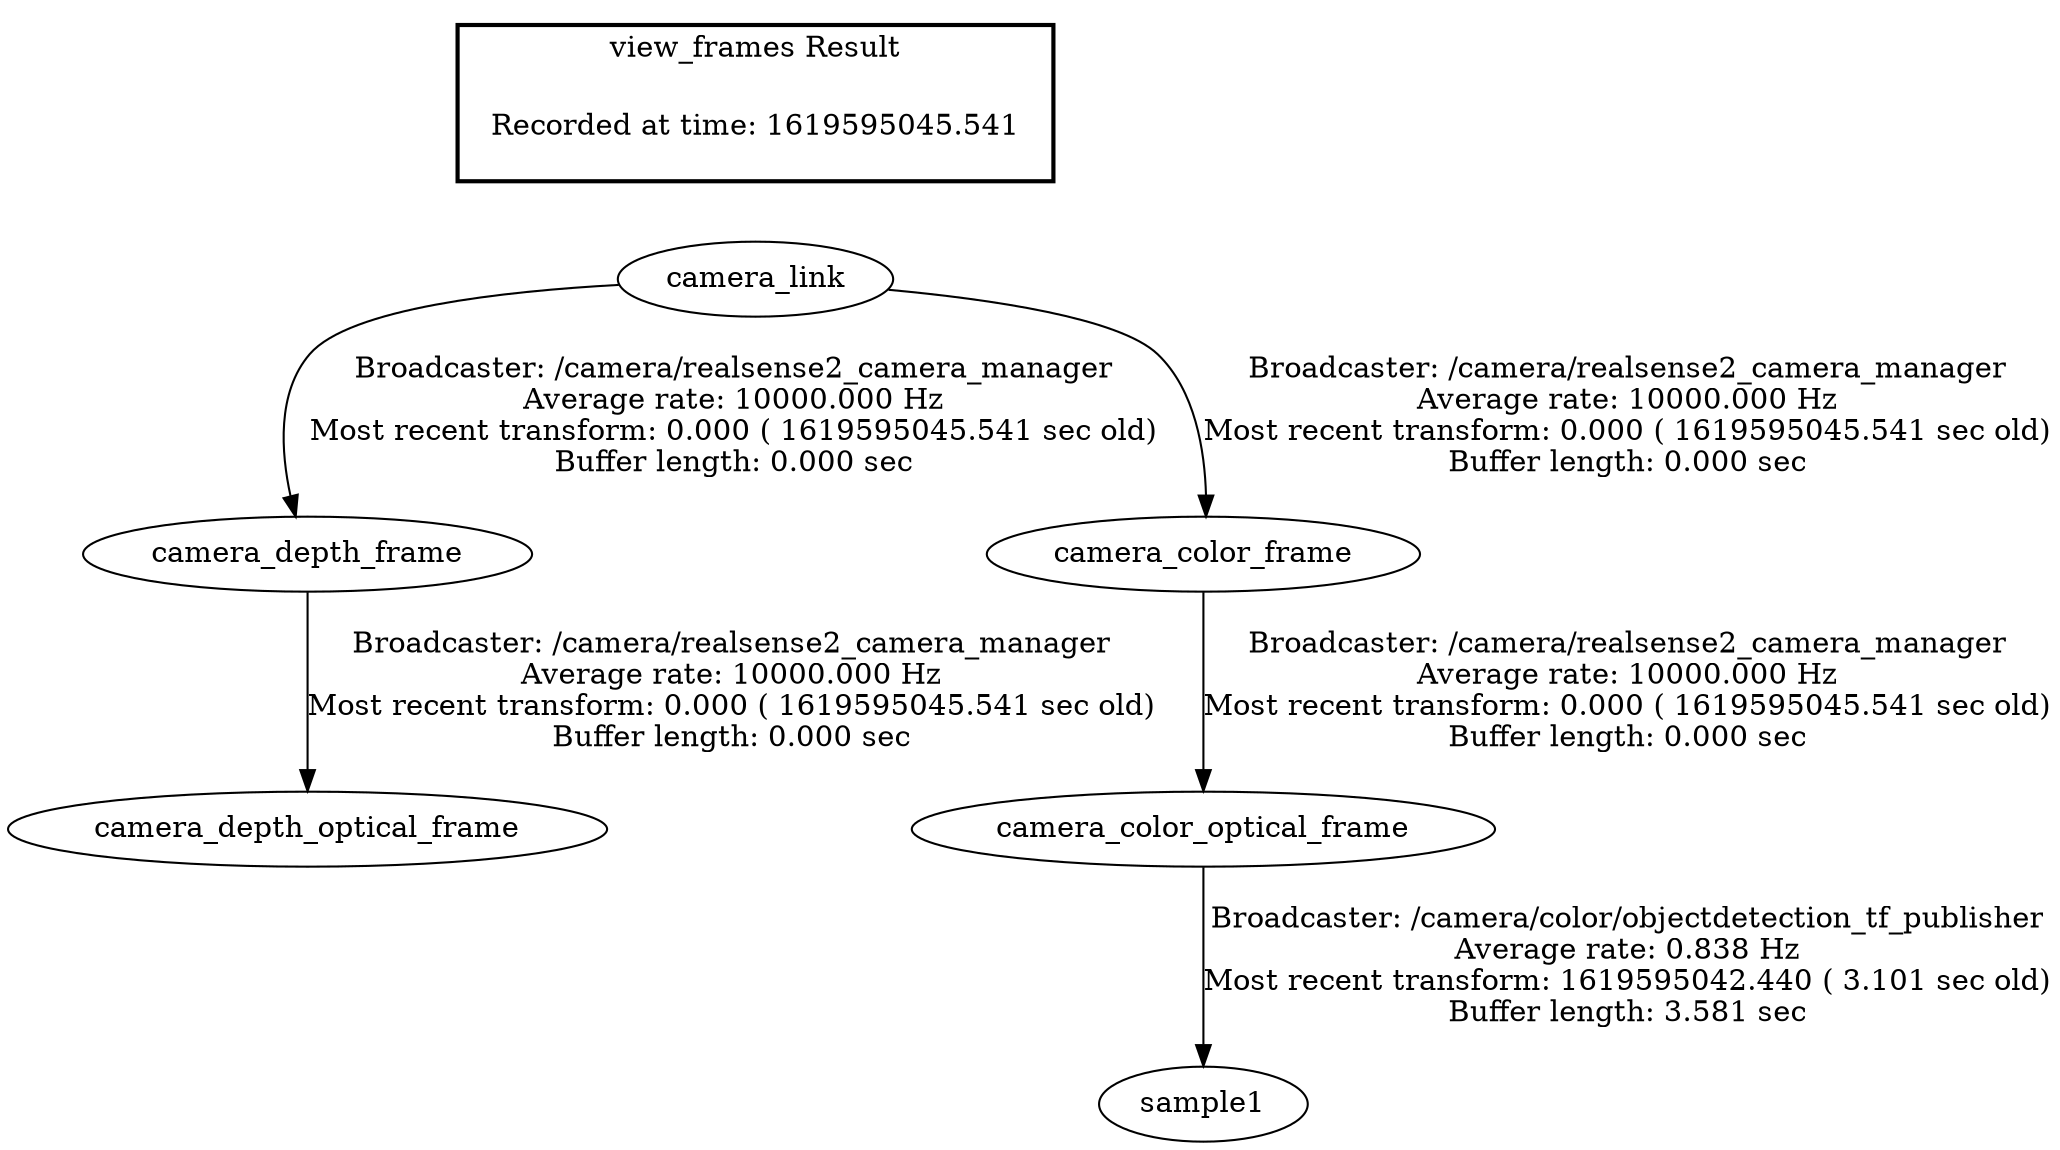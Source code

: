 digraph G {
"camera_link" -> "camera_depth_frame"[label="Broadcaster: /camera/realsense2_camera_manager\nAverage rate: 10000.000 Hz\nMost recent transform: 0.000 ( 1619595045.541 sec old)\nBuffer length: 0.000 sec\n"];
"camera_depth_frame" -> "camera_depth_optical_frame"[label="Broadcaster: /camera/realsense2_camera_manager\nAverage rate: 10000.000 Hz\nMost recent transform: 0.000 ( 1619595045.541 sec old)\nBuffer length: 0.000 sec\n"];
"camera_link" -> "camera_color_frame"[label="Broadcaster: /camera/realsense2_camera_manager\nAverage rate: 10000.000 Hz\nMost recent transform: 0.000 ( 1619595045.541 sec old)\nBuffer length: 0.000 sec\n"];
"camera_color_frame" -> "camera_color_optical_frame"[label="Broadcaster: /camera/realsense2_camera_manager\nAverage rate: 10000.000 Hz\nMost recent transform: 0.000 ( 1619595045.541 sec old)\nBuffer length: 0.000 sec\n"];
"camera_color_optical_frame" -> "sample1"[label="Broadcaster: /camera/color/objectdetection_tf_publisher\nAverage rate: 0.838 Hz\nMost recent transform: 1619595042.440 ( 3.101 sec old)\nBuffer length: 3.581 sec\n"];
edge [style=invis];
 subgraph cluster_legend { style=bold; color=black; label ="view_frames Result";
"Recorded at time: 1619595045.541"[ shape=plaintext ] ;
 }->"camera_link";
}